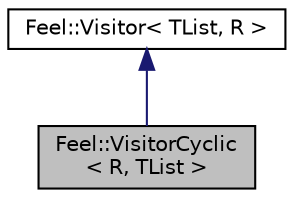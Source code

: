 digraph "Feel::VisitorCyclic&lt; R, TList &gt;"
{
 // LATEX_PDF_SIZE
  edge [fontname="Helvetica",fontsize="10",labelfontname="Helvetica",labelfontsize="10"];
  node [fontname="Helvetica",fontsize="10",shape=record];
  Node1 [label="Feel::VisitorCyclic\l\< R, TList \>",height=0.2,width=0.4,color="black", fillcolor="grey75", style="filled", fontcolor="black",tooltip=" "];
  Node2 -> Node1 [dir="back",color="midnightblue",fontsize="10",style="solid",fontname="Helvetica"];
  Node2 [label="Feel::Visitor\< TList, R \>",height=0.2,width=0.4,color="black", fillcolor="white", style="filled",URL="$classFeel_1_1Visitor.html",tooltip=" "];
}
